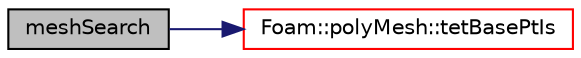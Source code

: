 digraph "meshSearch"
{
  bgcolor="transparent";
  edge [fontname="Helvetica",fontsize="10",labelfontname="Helvetica",labelfontsize="10"];
  node [fontname="Helvetica",fontsize="10",shape=record];
  rankdir="LR";
  Node1 [label="meshSearch",height=0.2,width=0.4,color="black", fillcolor="grey75", style="filled", fontcolor="black"];
  Node1 -> Node2 [color="midnightblue",fontsize="10",style="solid",fontname="Helvetica"];
  Node2 [label="Foam::polyMesh::tetBasePtIs",height=0.2,width=0.4,color="red",URL="$a01916.html#af5d47c5deccb842cb4b331facc1aa22a",tooltip="Return the tetBasePtIs. "];
}
